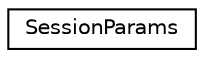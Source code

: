 digraph G
{
  edge [fontname="Helvetica",fontsize="10",labelfontname="Helvetica",labelfontsize="10"];
  node [fontname="Helvetica",fontsize="10",shape=record];
  rankdir=LR;
  Node1 [label="SessionParams",height=0.2,width=0.4,color="black", fillcolor="white", style="filled",URL="$d5/d8b/classSessionParams.html"];
}
